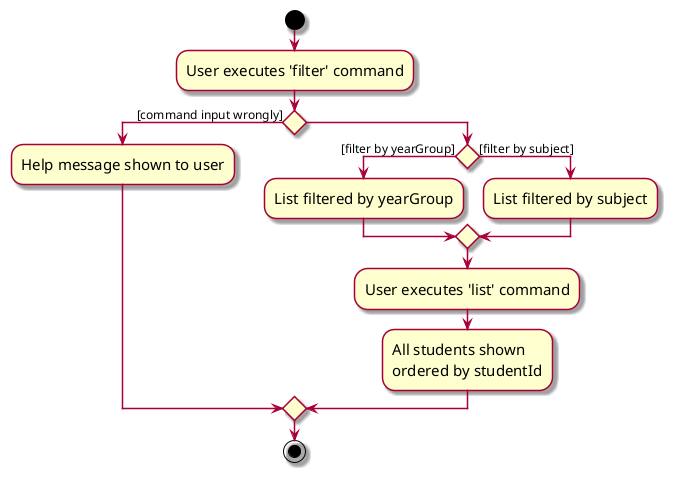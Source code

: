 @startuml
skin rose
skinparam ActivityFontSize 15
skinparam ArrowFontSize 12

start
:User executes 'filter' command;

if () then ([command input wrongly])
  :Help message shown to user;
else
  if () then ([filter by yearGroup])
    :List filtered by yearGroup;
  else ([filter by subject])
    :List filtered by subject;
  endif
  :User executes 'list' command;
  :All students shown
  ordered by studentId;
endif

stop
@enduml

